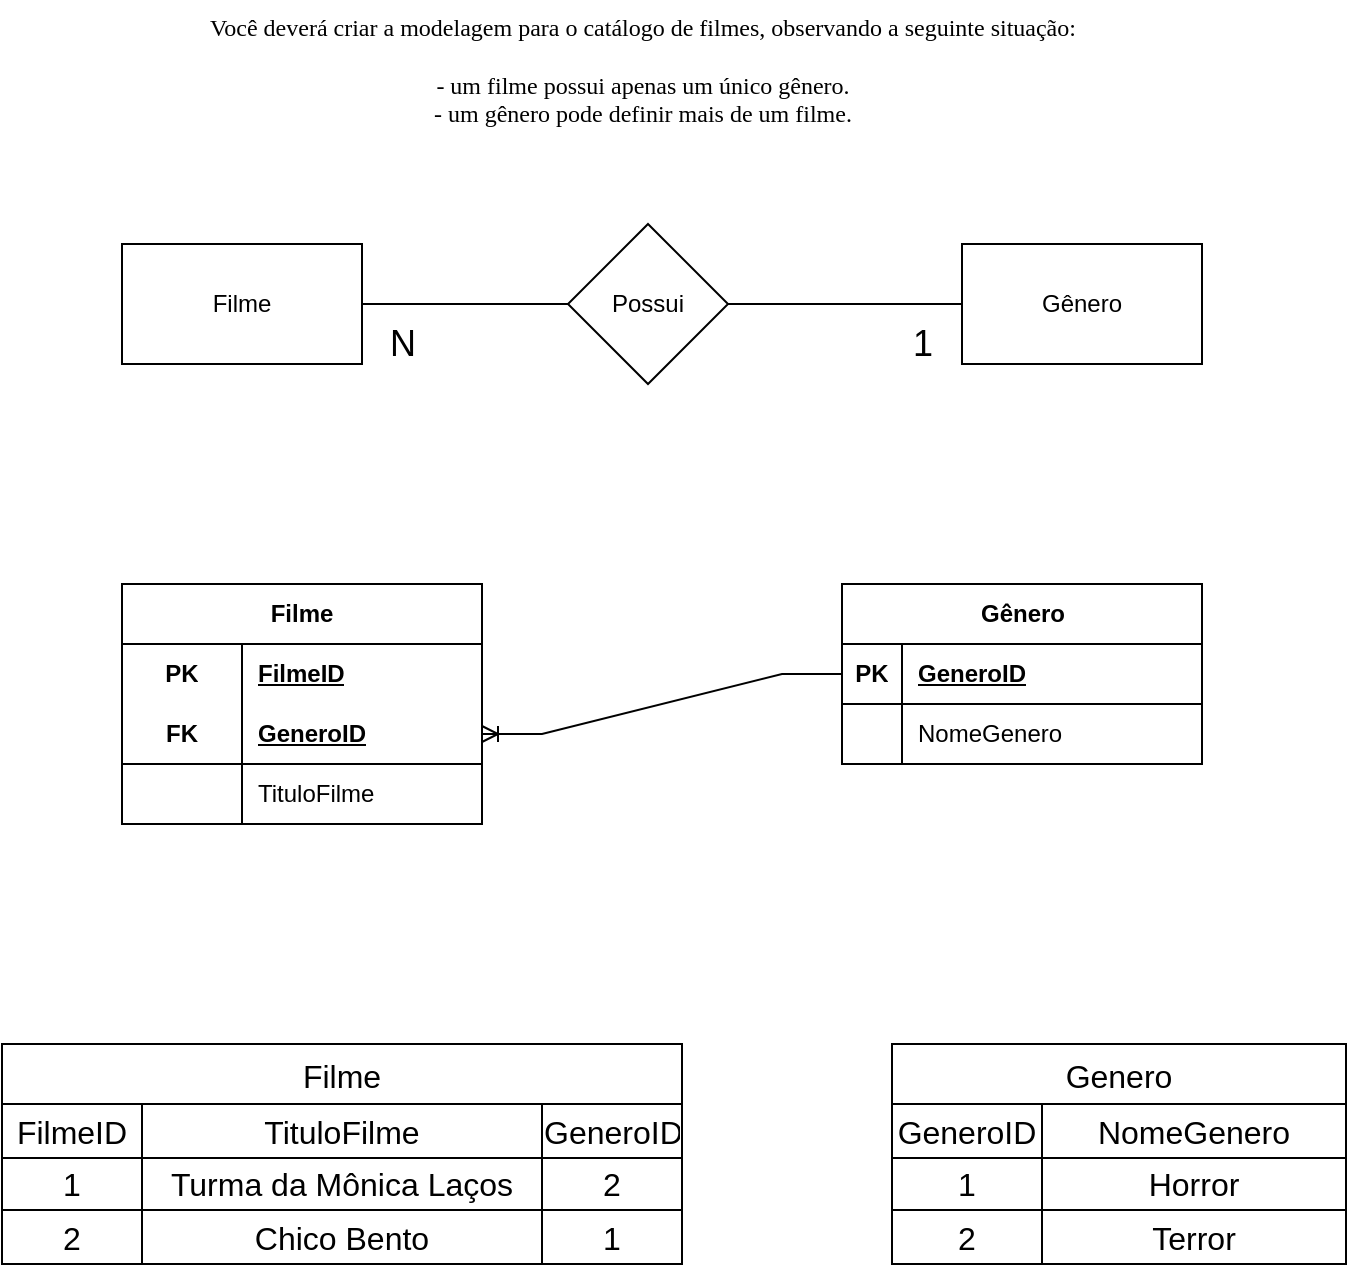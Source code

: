 <mxfile version="21.6.5" type="device">
  <diagram name="Página-1" id="OQCpjowCUUFFf7fMPYkj">
    <mxGraphModel dx="1050" dy="574" grid="1" gridSize="10" guides="1" tooltips="1" connect="1" arrows="1" fold="1" page="1" pageScale="1" pageWidth="827" pageHeight="1169" math="0" shadow="0">
      <root>
        <mxCell id="0" />
        <mxCell id="1" parent="0" />
        <mxCell id="G6cqGYFbzArwFc1clNz3-4" style="edgeStyle=orthogonalEdgeStyle;rounded=0;orthogonalLoop=1;jettySize=auto;html=1;exitX=1;exitY=0.5;exitDx=0;exitDy=0;endArrow=none;endFill=0;" parent="1" source="G6cqGYFbzArwFc1clNz3-1" target="G6cqGYFbzArwFc1clNz3-3" edge="1">
          <mxGeometry relative="1" as="geometry" />
        </mxCell>
        <mxCell id="G6cqGYFbzArwFc1clNz3-1" value="Filme" style="rounded=0;whiteSpace=wrap;html=1;" parent="1" vertex="1">
          <mxGeometry x="150" y="200" width="120" height="60" as="geometry" />
        </mxCell>
        <mxCell id="G6cqGYFbzArwFc1clNz3-2" value="Gênero" style="rounded=0;whiteSpace=wrap;html=1;" parent="1" vertex="1">
          <mxGeometry x="570" y="200" width="120" height="60" as="geometry" />
        </mxCell>
        <mxCell id="G6cqGYFbzArwFc1clNz3-5" style="edgeStyle=orthogonalEdgeStyle;rounded=0;orthogonalLoop=1;jettySize=auto;html=1;exitX=1;exitY=0.5;exitDx=0;exitDy=0;entryX=0;entryY=0.5;entryDx=0;entryDy=0;endArrow=none;endFill=0;" parent="1" source="G6cqGYFbzArwFc1clNz3-3" target="G6cqGYFbzArwFc1clNz3-2" edge="1">
          <mxGeometry relative="1" as="geometry" />
        </mxCell>
        <mxCell id="G6cqGYFbzArwFc1clNz3-3" value="Possui" style="rhombus;whiteSpace=wrap;html=1;" parent="1" vertex="1">
          <mxGeometry x="373" y="190" width="80" height="80" as="geometry" />
        </mxCell>
        <mxCell id="G6cqGYFbzArwFc1clNz3-6" value="N" style="text;html=1;align=center;verticalAlign=middle;resizable=0;points=[];autosize=1;strokeColor=none;fillColor=none;fontSize=18;" parent="1" vertex="1">
          <mxGeometry x="270" y="230" width="40" height="40" as="geometry" />
        </mxCell>
        <mxCell id="G6cqGYFbzArwFc1clNz3-7" value="1" style="text;html=1;align=center;verticalAlign=middle;resizable=0;points=[];autosize=1;strokeColor=none;fillColor=none;fontSize=18;" parent="1" vertex="1">
          <mxGeometry x="535" y="230" width="30" height="40" as="geometry" />
        </mxCell>
        <mxCell id="G6cqGYFbzArwFc1clNz3-8" value="&lt;div&gt;Você deverá criar a modelagem para o catálogo de filmes, observando a seguinte situação:&lt;/div&gt;&lt;div&gt;&lt;br&gt;&lt;/div&gt;&lt;div&gt;- um filme possui apenas um único gênero.&lt;/div&gt;&lt;div&gt;- um gênero pode definir mais de um filme.&lt;/div&gt;" style="text;html=1;align=center;verticalAlign=middle;resizable=0;points=[];autosize=1;strokeColor=none;fillColor=none;fontFamily=Verdana;" parent="1" vertex="1">
          <mxGeometry x="120" y="78" width="580" height="70" as="geometry" />
        </mxCell>
        <mxCell id="KXZTsrIxZyBDjWssRvT2-1" value="Gênero" style="shape=table;startSize=30;container=1;collapsible=1;childLayout=tableLayout;fixedRows=1;rowLines=0;fontStyle=1;align=center;resizeLast=1;html=1;" parent="1" vertex="1">
          <mxGeometry x="510" y="370" width="180" height="90" as="geometry" />
        </mxCell>
        <mxCell id="KXZTsrIxZyBDjWssRvT2-2" value="" style="shape=tableRow;horizontal=0;startSize=0;swimlaneHead=0;swimlaneBody=0;fillColor=none;collapsible=0;dropTarget=0;points=[[0,0.5],[1,0.5]];portConstraint=eastwest;top=0;left=0;right=0;bottom=1;" parent="KXZTsrIxZyBDjWssRvT2-1" vertex="1">
          <mxGeometry y="30" width="180" height="30" as="geometry" />
        </mxCell>
        <mxCell id="KXZTsrIxZyBDjWssRvT2-3" value="PK" style="shape=partialRectangle;connectable=0;fillColor=none;top=0;left=0;bottom=0;right=0;fontStyle=1;overflow=hidden;whiteSpace=wrap;html=1;" parent="KXZTsrIxZyBDjWssRvT2-2" vertex="1">
          <mxGeometry width="30" height="30" as="geometry">
            <mxRectangle width="30" height="30" as="alternateBounds" />
          </mxGeometry>
        </mxCell>
        <mxCell id="KXZTsrIxZyBDjWssRvT2-4" value="GeneroID" style="shape=partialRectangle;connectable=0;fillColor=none;top=0;left=0;bottom=0;right=0;align=left;spacingLeft=6;fontStyle=5;overflow=hidden;whiteSpace=wrap;html=1;" parent="KXZTsrIxZyBDjWssRvT2-2" vertex="1">
          <mxGeometry x="30" width="150" height="30" as="geometry">
            <mxRectangle width="150" height="30" as="alternateBounds" />
          </mxGeometry>
        </mxCell>
        <mxCell id="KXZTsrIxZyBDjWssRvT2-5" value="" style="shape=tableRow;horizontal=0;startSize=0;swimlaneHead=0;swimlaneBody=0;fillColor=none;collapsible=0;dropTarget=0;points=[[0,0.5],[1,0.5]];portConstraint=eastwest;top=0;left=0;right=0;bottom=0;" parent="KXZTsrIxZyBDjWssRvT2-1" vertex="1">
          <mxGeometry y="60" width="180" height="30" as="geometry" />
        </mxCell>
        <mxCell id="KXZTsrIxZyBDjWssRvT2-6" value="" style="shape=partialRectangle;connectable=0;fillColor=none;top=0;left=0;bottom=0;right=0;editable=1;overflow=hidden;whiteSpace=wrap;html=1;" parent="KXZTsrIxZyBDjWssRvT2-5" vertex="1">
          <mxGeometry width="30" height="30" as="geometry">
            <mxRectangle width="30" height="30" as="alternateBounds" />
          </mxGeometry>
        </mxCell>
        <mxCell id="KXZTsrIxZyBDjWssRvT2-7" value="NomeGenero" style="shape=partialRectangle;connectable=0;fillColor=none;top=0;left=0;bottom=0;right=0;align=left;spacingLeft=6;overflow=hidden;whiteSpace=wrap;html=1;" parent="KXZTsrIxZyBDjWssRvT2-5" vertex="1">
          <mxGeometry x="30" width="150" height="30" as="geometry">
            <mxRectangle width="150" height="30" as="alternateBounds" />
          </mxGeometry>
        </mxCell>
        <mxCell id="KXZTsrIxZyBDjWssRvT2-14" value="Filme" style="shape=table;startSize=30;container=1;collapsible=1;childLayout=tableLayout;fixedRows=1;rowLines=0;fontStyle=1;align=center;resizeLast=1;html=1;whiteSpace=wrap;" parent="1" vertex="1">
          <mxGeometry x="150" y="370" width="180" height="120" as="geometry" />
        </mxCell>
        <mxCell id="KXZTsrIxZyBDjWssRvT2-15" value="" style="shape=tableRow;horizontal=0;startSize=0;swimlaneHead=0;swimlaneBody=0;fillColor=none;collapsible=0;dropTarget=0;points=[[0,0.5],[1,0.5]];portConstraint=eastwest;top=0;left=0;right=0;bottom=0;html=1;" parent="KXZTsrIxZyBDjWssRvT2-14" vertex="1">
          <mxGeometry y="30" width="180" height="30" as="geometry" />
        </mxCell>
        <mxCell id="KXZTsrIxZyBDjWssRvT2-16" value="PK" style="shape=partialRectangle;connectable=0;fillColor=none;top=0;left=0;bottom=0;right=0;fontStyle=1;overflow=hidden;html=1;whiteSpace=wrap;" parent="KXZTsrIxZyBDjWssRvT2-15" vertex="1">
          <mxGeometry width="60" height="30" as="geometry">
            <mxRectangle width="60" height="30" as="alternateBounds" />
          </mxGeometry>
        </mxCell>
        <mxCell id="KXZTsrIxZyBDjWssRvT2-17" value="FilmeID" style="shape=partialRectangle;connectable=0;fillColor=none;top=0;left=0;bottom=0;right=0;align=left;spacingLeft=6;fontStyle=5;overflow=hidden;html=1;whiteSpace=wrap;" parent="KXZTsrIxZyBDjWssRvT2-15" vertex="1">
          <mxGeometry x="60" width="120" height="30" as="geometry">
            <mxRectangle width="120" height="30" as="alternateBounds" />
          </mxGeometry>
        </mxCell>
        <mxCell id="KXZTsrIxZyBDjWssRvT2-18" value="" style="shape=tableRow;horizontal=0;startSize=0;swimlaneHead=0;swimlaneBody=0;fillColor=none;collapsible=0;dropTarget=0;points=[[0,0.5],[1,0.5]];portConstraint=eastwest;top=0;left=0;right=0;bottom=1;html=1;" parent="KXZTsrIxZyBDjWssRvT2-14" vertex="1">
          <mxGeometry y="60" width="180" height="30" as="geometry" />
        </mxCell>
        <mxCell id="KXZTsrIxZyBDjWssRvT2-19" value="FK" style="shape=partialRectangle;connectable=0;fillColor=none;top=0;left=0;bottom=0;right=0;fontStyle=1;overflow=hidden;html=1;whiteSpace=wrap;" parent="KXZTsrIxZyBDjWssRvT2-18" vertex="1">
          <mxGeometry width="60" height="30" as="geometry">
            <mxRectangle width="60" height="30" as="alternateBounds" />
          </mxGeometry>
        </mxCell>
        <mxCell id="KXZTsrIxZyBDjWssRvT2-20" value="GeneroID" style="shape=partialRectangle;connectable=0;fillColor=none;top=0;left=0;bottom=0;right=0;align=left;spacingLeft=6;fontStyle=5;overflow=hidden;html=1;whiteSpace=wrap;" parent="KXZTsrIxZyBDjWssRvT2-18" vertex="1">
          <mxGeometry x="60" width="120" height="30" as="geometry">
            <mxRectangle width="120" height="30" as="alternateBounds" />
          </mxGeometry>
        </mxCell>
        <mxCell id="KXZTsrIxZyBDjWssRvT2-21" value="" style="shape=tableRow;horizontal=0;startSize=0;swimlaneHead=0;swimlaneBody=0;fillColor=none;collapsible=0;dropTarget=0;points=[[0,0.5],[1,0.5]];portConstraint=eastwest;top=0;left=0;right=0;bottom=0;html=1;" parent="KXZTsrIxZyBDjWssRvT2-14" vertex="1">
          <mxGeometry y="90" width="180" height="30" as="geometry" />
        </mxCell>
        <mxCell id="KXZTsrIxZyBDjWssRvT2-22" value="" style="shape=partialRectangle;connectable=0;fillColor=none;top=0;left=0;bottom=0;right=0;editable=1;overflow=hidden;html=1;whiteSpace=wrap;" parent="KXZTsrIxZyBDjWssRvT2-21" vertex="1">
          <mxGeometry width="60" height="30" as="geometry">
            <mxRectangle width="60" height="30" as="alternateBounds" />
          </mxGeometry>
        </mxCell>
        <mxCell id="KXZTsrIxZyBDjWssRvT2-23" value="TituloFilme" style="shape=partialRectangle;connectable=0;fillColor=none;top=0;left=0;bottom=0;right=0;align=left;spacingLeft=6;overflow=hidden;html=1;whiteSpace=wrap;" parent="KXZTsrIxZyBDjWssRvT2-21" vertex="1">
          <mxGeometry x="60" width="120" height="30" as="geometry">
            <mxRectangle width="120" height="30" as="alternateBounds" />
          </mxGeometry>
        </mxCell>
        <mxCell id="KXZTsrIxZyBDjWssRvT2-27" value="" style="edgeStyle=entityRelationEdgeStyle;fontSize=12;html=1;endArrow=ERoneToMany;rounded=0;exitX=0;exitY=0.5;exitDx=0;exitDy=0;entryX=1;entryY=0.5;entryDx=0;entryDy=0;" parent="1" source="KXZTsrIxZyBDjWssRvT2-2" target="KXZTsrIxZyBDjWssRvT2-18" edge="1">
          <mxGeometry width="100" height="100" relative="1" as="geometry">
            <mxPoint x="360" y="460" as="sourcePoint" />
            <mxPoint x="460" y="360" as="targetPoint" />
          </mxGeometry>
        </mxCell>
        <mxCell id="hOitzFAzMRtYPhddHvVN-8" value="Filme" style="shape=table;startSize=30;container=1;collapsible=0;childLayout=tableLayout;strokeColor=default;fontSize=16;" parent="1" vertex="1">
          <mxGeometry x="90" y="600" width="340" height="110" as="geometry" />
        </mxCell>
        <mxCell id="hOitzFAzMRtYPhddHvVN-9" value="" style="shape=tableRow;horizontal=0;startSize=0;swimlaneHead=0;swimlaneBody=0;strokeColor=inherit;top=0;left=0;bottom=0;right=0;collapsible=0;dropTarget=0;fillColor=none;points=[[0,0.5],[1,0.5]];portConstraint=eastwest;fontSize=16;" parent="hOitzFAzMRtYPhddHvVN-8" vertex="1">
          <mxGeometry y="30" width="340" height="27" as="geometry" />
        </mxCell>
        <mxCell id="hOitzFAzMRtYPhddHvVN-10" value="FilmeID" style="shape=partialRectangle;html=1;whiteSpace=wrap;connectable=0;strokeColor=inherit;overflow=hidden;fillColor=none;top=0;left=0;bottom=0;right=0;pointerEvents=1;fontSize=16;" parent="hOitzFAzMRtYPhddHvVN-9" vertex="1">
          <mxGeometry width="70" height="27" as="geometry">
            <mxRectangle width="70" height="27" as="alternateBounds" />
          </mxGeometry>
        </mxCell>
        <mxCell id="hOitzFAzMRtYPhddHvVN-11" value="TituloFilme" style="shape=partialRectangle;html=1;whiteSpace=wrap;connectable=0;strokeColor=inherit;overflow=hidden;fillColor=none;top=0;left=0;bottom=0;right=0;pointerEvents=1;fontSize=16;" parent="hOitzFAzMRtYPhddHvVN-9" vertex="1">
          <mxGeometry x="70" width="200" height="27" as="geometry">
            <mxRectangle width="200" height="27" as="alternateBounds" />
          </mxGeometry>
        </mxCell>
        <mxCell id="hOitzFAzMRtYPhddHvVN-12" value="GeneroID" style="shape=partialRectangle;html=1;whiteSpace=wrap;connectable=0;strokeColor=inherit;overflow=hidden;fillColor=none;top=0;left=0;bottom=0;right=0;pointerEvents=1;fontSize=16;" parent="hOitzFAzMRtYPhddHvVN-9" vertex="1">
          <mxGeometry x="270" width="70" height="27" as="geometry">
            <mxRectangle width="70" height="27" as="alternateBounds" />
          </mxGeometry>
        </mxCell>
        <mxCell id="hOitzFAzMRtYPhddHvVN-13" value="" style="shape=tableRow;horizontal=0;startSize=0;swimlaneHead=0;swimlaneBody=0;strokeColor=inherit;top=0;left=0;bottom=0;right=0;collapsible=0;dropTarget=0;fillColor=none;points=[[0,0.5],[1,0.5]];portConstraint=eastwest;fontSize=16;" parent="hOitzFAzMRtYPhddHvVN-8" vertex="1">
          <mxGeometry y="57" width="340" height="26" as="geometry" />
        </mxCell>
        <mxCell id="hOitzFAzMRtYPhddHvVN-14" value="1" style="shape=partialRectangle;html=1;whiteSpace=wrap;connectable=0;strokeColor=inherit;overflow=hidden;fillColor=none;top=0;left=0;bottom=0;right=0;pointerEvents=1;fontSize=16;" parent="hOitzFAzMRtYPhddHvVN-13" vertex="1">
          <mxGeometry width="70" height="26" as="geometry">
            <mxRectangle width="70" height="26" as="alternateBounds" />
          </mxGeometry>
        </mxCell>
        <mxCell id="hOitzFAzMRtYPhddHvVN-15" value="Turma da Mônica Laços" style="shape=partialRectangle;html=1;whiteSpace=wrap;connectable=0;strokeColor=inherit;overflow=hidden;fillColor=none;top=0;left=0;bottom=0;right=0;pointerEvents=1;fontSize=16;" parent="hOitzFAzMRtYPhddHvVN-13" vertex="1">
          <mxGeometry x="70" width="200" height="26" as="geometry">
            <mxRectangle width="200" height="26" as="alternateBounds" />
          </mxGeometry>
        </mxCell>
        <mxCell id="hOitzFAzMRtYPhddHvVN-16" value="2" style="shape=partialRectangle;html=1;whiteSpace=wrap;connectable=0;strokeColor=inherit;overflow=hidden;fillColor=none;top=0;left=0;bottom=0;right=0;pointerEvents=1;fontSize=16;" parent="hOitzFAzMRtYPhddHvVN-13" vertex="1">
          <mxGeometry x="270" width="70" height="26" as="geometry">
            <mxRectangle width="70" height="26" as="alternateBounds" />
          </mxGeometry>
        </mxCell>
        <mxCell id="hOitzFAzMRtYPhddHvVN-17" value="" style="shape=tableRow;horizontal=0;startSize=0;swimlaneHead=0;swimlaneBody=0;strokeColor=inherit;top=0;left=0;bottom=0;right=0;collapsible=0;dropTarget=0;fillColor=none;points=[[0,0.5],[1,0.5]];portConstraint=eastwest;fontSize=16;" parent="hOitzFAzMRtYPhddHvVN-8" vertex="1">
          <mxGeometry y="83" width="340" height="27" as="geometry" />
        </mxCell>
        <mxCell id="hOitzFAzMRtYPhddHvVN-18" value="2" style="shape=partialRectangle;html=1;whiteSpace=wrap;connectable=0;strokeColor=inherit;overflow=hidden;fillColor=none;top=0;left=0;bottom=0;right=0;pointerEvents=1;fontSize=16;" parent="hOitzFAzMRtYPhddHvVN-17" vertex="1">
          <mxGeometry width="70" height="27" as="geometry">
            <mxRectangle width="70" height="27" as="alternateBounds" />
          </mxGeometry>
        </mxCell>
        <mxCell id="hOitzFAzMRtYPhddHvVN-19" value="Chico Bento" style="shape=partialRectangle;html=1;whiteSpace=wrap;connectable=0;strokeColor=inherit;overflow=hidden;fillColor=none;top=0;left=0;bottom=0;right=0;pointerEvents=1;fontSize=16;" parent="hOitzFAzMRtYPhddHvVN-17" vertex="1">
          <mxGeometry x="70" width="200" height="27" as="geometry">
            <mxRectangle width="200" height="27" as="alternateBounds" />
          </mxGeometry>
        </mxCell>
        <mxCell id="hOitzFAzMRtYPhddHvVN-20" value="1" style="shape=partialRectangle;html=1;whiteSpace=wrap;connectable=0;strokeColor=inherit;overflow=hidden;fillColor=none;top=0;left=0;bottom=0;right=0;pointerEvents=1;fontSize=16;" parent="hOitzFAzMRtYPhddHvVN-17" vertex="1">
          <mxGeometry x="270" width="70" height="27" as="geometry">
            <mxRectangle width="70" height="27" as="alternateBounds" />
          </mxGeometry>
        </mxCell>
        <mxCell id="hOitzFAzMRtYPhddHvVN-21" value="Genero" style="shape=table;startSize=30;container=1;collapsible=0;childLayout=tableLayout;strokeColor=default;fontSize=16;" parent="1" vertex="1">
          <mxGeometry x="535" y="600" width="227" height="110" as="geometry" />
        </mxCell>
        <mxCell id="hOitzFAzMRtYPhddHvVN-22" value="" style="shape=tableRow;horizontal=0;startSize=0;swimlaneHead=0;swimlaneBody=0;strokeColor=inherit;top=0;left=0;bottom=0;right=0;collapsible=0;dropTarget=0;fillColor=none;points=[[0,0.5],[1,0.5]];portConstraint=eastwest;fontSize=16;" parent="hOitzFAzMRtYPhddHvVN-21" vertex="1">
          <mxGeometry y="30" width="227" height="27" as="geometry" />
        </mxCell>
        <mxCell id="hOitzFAzMRtYPhddHvVN-23" value="GeneroID" style="shape=partialRectangle;html=1;whiteSpace=wrap;connectable=0;strokeColor=inherit;overflow=hidden;fillColor=none;top=0;left=0;bottom=0;right=0;pointerEvents=1;fontSize=16;" parent="hOitzFAzMRtYPhddHvVN-22" vertex="1">
          <mxGeometry width="75" height="27" as="geometry">
            <mxRectangle width="75" height="27" as="alternateBounds" />
          </mxGeometry>
        </mxCell>
        <mxCell id="hOitzFAzMRtYPhddHvVN-24" value="NomeGenero" style="shape=partialRectangle;html=1;whiteSpace=wrap;connectable=0;strokeColor=inherit;overflow=hidden;fillColor=none;top=0;left=0;bottom=0;right=0;pointerEvents=1;fontSize=16;" parent="hOitzFAzMRtYPhddHvVN-22" vertex="1">
          <mxGeometry x="75" width="152" height="27" as="geometry">
            <mxRectangle width="152" height="27" as="alternateBounds" />
          </mxGeometry>
        </mxCell>
        <mxCell id="hOitzFAzMRtYPhddHvVN-26" value="" style="shape=tableRow;horizontal=0;startSize=0;swimlaneHead=0;swimlaneBody=0;strokeColor=inherit;top=0;left=0;bottom=0;right=0;collapsible=0;dropTarget=0;fillColor=none;points=[[0,0.5],[1,0.5]];portConstraint=eastwest;fontSize=16;" parent="hOitzFAzMRtYPhddHvVN-21" vertex="1">
          <mxGeometry y="57" width="227" height="26" as="geometry" />
        </mxCell>
        <mxCell id="hOitzFAzMRtYPhddHvVN-27" value="1" style="shape=partialRectangle;html=1;whiteSpace=wrap;connectable=0;strokeColor=inherit;overflow=hidden;fillColor=none;top=0;left=0;bottom=0;right=0;pointerEvents=1;fontSize=16;" parent="hOitzFAzMRtYPhddHvVN-26" vertex="1">
          <mxGeometry width="75" height="26" as="geometry">
            <mxRectangle width="75" height="26" as="alternateBounds" />
          </mxGeometry>
        </mxCell>
        <mxCell id="hOitzFAzMRtYPhddHvVN-28" value="Horror" style="shape=partialRectangle;html=1;whiteSpace=wrap;connectable=0;strokeColor=inherit;overflow=hidden;fillColor=none;top=0;left=0;bottom=0;right=0;pointerEvents=1;fontSize=16;" parent="hOitzFAzMRtYPhddHvVN-26" vertex="1">
          <mxGeometry x="75" width="152" height="26" as="geometry">
            <mxRectangle width="152" height="26" as="alternateBounds" />
          </mxGeometry>
        </mxCell>
        <mxCell id="hOitzFAzMRtYPhddHvVN-30" value="" style="shape=tableRow;horizontal=0;startSize=0;swimlaneHead=0;swimlaneBody=0;strokeColor=inherit;top=0;left=0;bottom=0;right=0;collapsible=0;dropTarget=0;fillColor=none;points=[[0,0.5],[1,0.5]];portConstraint=eastwest;fontSize=16;" parent="hOitzFAzMRtYPhddHvVN-21" vertex="1">
          <mxGeometry y="83" width="227" height="27" as="geometry" />
        </mxCell>
        <mxCell id="hOitzFAzMRtYPhddHvVN-31" value="2" style="shape=partialRectangle;html=1;whiteSpace=wrap;connectable=0;strokeColor=inherit;overflow=hidden;fillColor=none;top=0;left=0;bottom=0;right=0;pointerEvents=1;fontSize=16;" parent="hOitzFAzMRtYPhddHvVN-30" vertex="1">
          <mxGeometry width="75" height="27" as="geometry">
            <mxRectangle width="75" height="27" as="alternateBounds" />
          </mxGeometry>
        </mxCell>
        <mxCell id="hOitzFAzMRtYPhddHvVN-32" value="Terror" style="shape=partialRectangle;html=1;whiteSpace=wrap;connectable=0;strokeColor=inherit;overflow=hidden;fillColor=none;top=0;left=0;bottom=0;right=0;pointerEvents=1;fontSize=16;" parent="hOitzFAzMRtYPhddHvVN-30" vertex="1">
          <mxGeometry x="75" width="152" height="27" as="geometry">
            <mxRectangle width="152" height="27" as="alternateBounds" />
          </mxGeometry>
        </mxCell>
      </root>
    </mxGraphModel>
  </diagram>
</mxfile>
